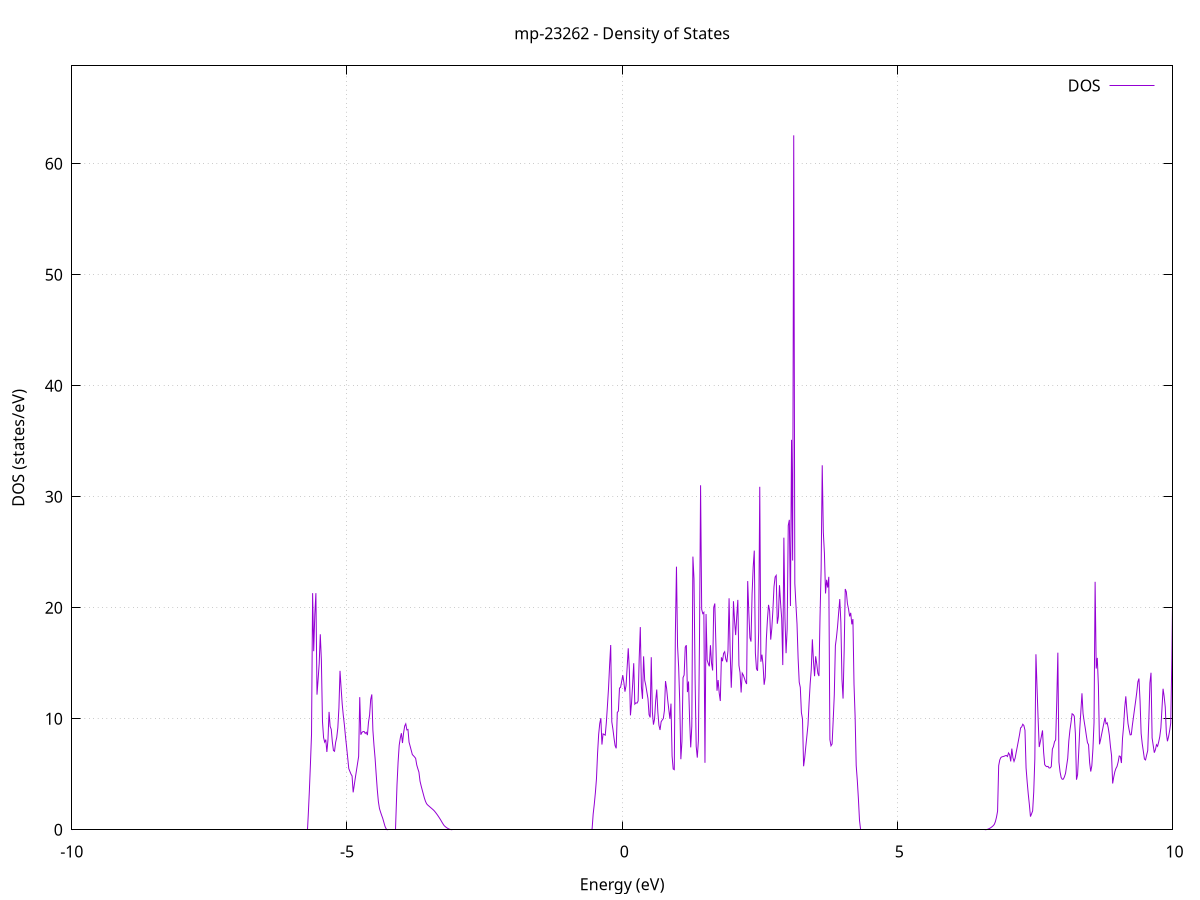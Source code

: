 set title 'mp-23262 - Density of States'
set xlabel 'Energy (eV)'
set ylabel 'DOS (states/eV)'
set grid
set xrange [-10:10]
set yrange [0:68.822]
set xzeroaxis lt -1
set terminal png size 800,600
set output 'mp-23262_dos_gnuplot.png'
plot '-' using 1:2 with lines title 'DOS'
-15.640700 0.000000
-15.620700 0.000000
-15.600800 0.000000
-15.580900 0.000000
-15.561000 0.000000
-15.541100 0.000000
-15.521200 0.000000
-15.501300 0.000000
-15.481400 0.000000
-15.461400 0.000000
-15.441500 0.000000
-15.421600 0.000000
-15.401700 0.000000
-15.381800 0.000000
-15.361900 0.000000
-15.342000 0.000000
-15.322000 0.000000
-15.302100 0.000000
-15.282200 0.000000
-15.262300 0.000000
-15.242400 0.000000
-15.222500 0.000000
-15.202600 0.000000
-15.182600 0.000000
-15.162700 0.000000
-15.142800 0.000000
-15.122900 0.000000
-15.103000 0.000000
-15.083100 0.000000
-15.063200 0.000000
-15.043300 0.000000
-15.023300 0.000000
-15.003400 0.000000
-14.983500 0.000000
-14.963600 0.000000
-14.943700 0.000000
-14.923800 0.000000
-14.903900 0.000000
-14.883900 0.000000
-14.864000 0.000000
-14.844100 0.000000
-14.824200 0.000000
-14.804300 0.000000
-14.784400 0.000000
-14.764500 0.000000
-14.744600 0.000000
-14.724600 0.000000
-14.704700 0.000000
-14.684800 0.000000
-14.664900 0.000000
-14.645000 0.000000
-14.625100 0.000000
-14.605200 0.000000
-14.585200 0.000000
-14.565300 0.000000
-14.545400 0.000000
-14.525500 0.000000
-14.505600 0.000000
-14.485700 0.000000
-14.465800 0.000000
-14.445900 0.000000
-14.425900 0.000000
-14.406000 0.000000
-14.386100 0.000000
-14.366200 0.000000
-14.346300 0.000000
-14.326400 0.000000
-14.306500 0.000000
-14.286500 0.000000
-14.266600 0.000000
-14.246700 0.000000
-14.226800 0.000000
-14.206900 0.000000
-14.187000 0.000000
-14.167100 0.000000
-14.147200 0.000000
-14.127200 0.000000
-14.107300 0.000000
-14.087400 0.000000
-14.067500 0.000000
-14.047600 0.000000
-14.027700 0.000000
-14.007800 0.000000
-13.987800 0.000000
-13.967900 0.000000
-13.948000 0.000000
-13.928100 0.000000
-13.908200 0.000000
-13.888300 0.000000
-13.868400 0.000000
-13.848400 0.000000
-13.828500 0.000600
-13.808600 0.086200
-13.788700 0.316700
-13.768800 0.692000
-13.748900 1.212200
-13.729000 2.128600
-13.709100 2.975200
-13.689100 3.678800
-13.669200 4.234900
-13.649300 4.682800
-13.629400 4.873300
-13.609500 5.018300
-13.589600 5.548600
-13.569700 5.315800
-13.549700 5.079300
-13.529800 5.215100
-13.509900 5.658200
-13.490000 6.479300
-13.470100 7.438400
-13.450200 9.059500
-13.430300 10.032800
-13.410400 12.647200
-13.390400 14.500500
-13.370500 14.176700
-13.350600 13.312500
-13.330700 14.646500
-13.310800 9.787900
-13.290900 8.956100
-13.271000 8.737600
-13.251000 10.447800
-13.231100 2.658100
-13.211200 2.073800
-13.191300 1.545200
-13.171400 1.072100
-13.151500 0.654700
-13.131600 0.292800
-13.111700 0.314400
-13.091700 3.090500
-13.071800 8.841800
-13.051900 7.377000
-13.032000 7.580000
-13.012100 7.919600
-12.992200 8.481900
-12.972300 8.206300
-12.952300 9.172700
-12.932400 8.916500
-12.912500 9.160100
-12.892600 12.389700
-12.872700 11.394000
-12.852800 11.550600
-12.832900 11.912300
-12.813000 12.377100
-12.793000 11.303400
-12.773100 16.802500
-12.753200 8.951900
-12.733300 8.179600
-12.713400 7.984900
-12.693500 9.134700
-12.673600 10.487100
-12.653600 12.825100
-12.633700 16.797800
-12.613800 25.737100
-12.593900 27.374400
-12.574000 17.101800
-12.554100 12.236100
-12.534200 11.849200
-12.514200 11.316200
-12.494300 10.768800
-12.474400 10.639000
-12.454500 8.621400
-12.434600 10.548500
-12.414700 11.652600
-12.394800 14.731200
-12.374900 15.708800
-12.354900 16.992500
-12.335000 21.203500
-12.315100 20.462000
-12.295200 19.482600
-12.275300 18.670700
-12.255400 17.675800
-12.235500 17.952100
-12.215500 18.846500
-12.195600 29.877800
-12.175700 24.888100
-12.155800 29.604800
-12.135900 27.565100
-12.116000 25.838500
-12.096100 35.758400
-12.076200 30.682000
-12.056200 24.053000
-12.036300 17.643600
-12.016400 0.236300
-11.996500 23.378700
-11.976600 37.508700
-11.956700 75.279300
-11.936800 39.257200
-11.916800 16.843500
-11.896900 0.000000
-11.877000 0.000000
-11.857100 0.000000
-11.837200 0.000000
-11.817300 0.000000
-11.797400 0.000000
-11.777500 0.000000
-11.757500 0.000000
-11.737600 0.000000
-11.717700 0.000000
-11.697800 0.000000
-11.677900 0.000000
-11.658000 0.000000
-11.638100 0.000000
-11.618100 0.000000
-11.598200 0.000000
-11.578300 0.000000
-11.558400 0.000000
-11.538500 0.000000
-11.518600 0.000000
-11.498700 0.000000
-11.478800 0.000000
-11.458800 0.000000
-11.438900 0.000000
-11.419000 0.000000
-11.399100 0.000000
-11.379200 0.000000
-11.359300 0.000000
-11.339400 0.000000
-11.319400 0.000000
-11.299500 0.000000
-11.279600 0.000000
-11.259700 0.000000
-11.239800 0.000000
-11.219900 0.000000
-11.200000 0.000000
-11.180100 0.000000
-11.160100 0.000000
-11.140200 0.000000
-11.120300 0.000000
-11.100400 0.000000
-11.080500 0.000000
-11.060600 0.000000
-11.040700 0.000000
-11.020700 0.000000
-11.000800 0.000000
-10.980900 0.000000
-10.961000 0.000000
-10.941100 0.000000
-10.921200 0.000000
-10.901300 0.000000
-10.881300 0.000000
-10.861400 0.000000
-10.841500 0.000000
-10.821600 0.000000
-10.801700 0.000000
-10.781800 0.000000
-10.761900 0.000000
-10.742000 0.000000
-10.722000 0.000000
-10.702100 0.000000
-10.682200 0.000000
-10.662300 0.000000
-10.642400 0.000000
-10.622500 0.000000
-10.602600 0.000000
-10.582600 0.000000
-10.562700 0.000000
-10.542800 0.000000
-10.522900 0.000000
-10.503000 0.000000
-10.483100 0.000000
-10.463200 0.000000
-10.443300 0.000000
-10.423300 0.000000
-10.403400 0.000000
-10.383500 0.000000
-10.363600 0.000000
-10.343700 0.000000
-10.323800 0.000000
-10.303900 0.000000
-10.283900 0.000000
-10.264000 0.000000
-10.244100 0.000000
-10.224200 0.000000
-10.204300 0.000000
-10.184400 0.000000
-10.164500 0.000000
-10.144600 0.000000
-10.124600 0.000000
-10.104700 0.000000
-10.084800 0.000000
-10.064900 0.000000
-10.045000 0.000000
-10.025100 0.000000
-10.005200 0.000000
-9.985200 0.000000
-9.965300 0.000000
-9.945400 0.000000
-9.925500 0.000000
-9.905600 0.000000
-9.885700 0.000000
-9.865800 0.000000
-9.845900 0.000000
-9.825900 0.000000
-9.806000 0.000000
-9.786100 0.000000
-9.766200 0.000000
-9.746300 0.000000
-9.726400 0.000000
-9.706500 0.000000
-9.686500 0.000000
-9.666600 0.000000
-9.646700 0.000000
-9.626800 0.000000
-9.606900 0.000000
-9.587000 0.000000
-9.567100 0.000000
-9.547100 0.000000
-9.527200 0.000000
-9.507300 0.000000
-9.487400 0.000000
-9.467500 0.000000
-9.447600 0.000000
-9.427700 0.000000
-9.407800 0.000000
-9.387800 0.000000
-9.367900 0.000000
-9.348000 0.000000
-9.328100 0.000000
-9.308200 0.000000
-9.288300 0.000000
-9.268400 0.000000
-9.248400 0.000000
-9.228500 0.000000
-9.208600 0.000000
-9.188700 0.000000
-9.168800 0.000000
-9.148900 0.000000
-9.129000 0.000000
-9.109100 0.000000
-9.089100 0.000000
-9.069200 0.000000
-9.049300 0.000000
-9.029400 0.000000
-9.009500 0.000000
-8.989600 0.000000
-8.969700 0.000000
-8.949700 0.000000
-8.929800 0.000000
-8.909900 0.000000
-8.890000 0.000000
-8.870100 0.000000
-8.850200 0.000000
-8.830300 0.000000
-8.810400 0.000000
-8.790400 0.000000
-8.770500 0.000000
-8.750600 0.000000
-8.730700 0.000000
-8.710800 0.000000
-8.690900 0.000000
-8.671000 0.000000
-8.651000 0.000000
-8.631100 0.000000
-8.611200 0.000000
-8.591300 0.000000
-8.571400 0.000000
-8.551500 0.000000
-8.531600 0.000000
-8.511700 0.000000
-8.491700 0.000000
-8.471800 0.000000
-8.451900 0.000000
-8.432000 0.000000
-8.412100 0.000000
-8.392200 0.000000
-8.372300 0.000000
-8.352300 0.000000
-8.332400 0.000000
-8.312500 0.000000
-8.292600 0.000000
-8.272700 0.000000
-8.252800 0.000000
-8.232900 0.000000
-8.212900 0.000000
-8.193000 0.000000
-8.173100 0.000000
-8.153200 0.000000
-8.133300 0.000000
-8.113400 0.000000
-8.093500 0.000000
-8.073600 0.000000
-8.053600 0.000000
-8.033700 0.000000
-8.013800 0.000000
-7.993900 0.000000
-7.974000 0.000000
-7.954100 0.000000
-7.934200 0.000000
-7.914200 0.000000
-7.894300 0.000000
-7.874400 0.000000
-7.854500 0.000000
-7.834600 0.000000
-7.814700 0.000000
-7.794800 0.000000
-7.774900 0.000000
-7.754900 0.000000
-7.735000 0.000000
-7.715100 0.000000
-7.695200 0.000000
-7.675300 0.000000
-7.655400 0.000000
-7.635500 0.000000
-7.615500 0.000000
-7.595600 0.000000
-7.575700 0.000000
-7.555800 0.000000
-7.535900 0.000000
-7.516000 0.000000
-7.496100 0.000000
-7.476200 0.000000
-7.456200 0.000000
-7.436300 0.000000
-7.416400 0.000000
-7.396500 0.000000
-7.376600 0.000000
-7.356700 0.000000
-7.336800 0.000000
-7.316800 0.000000
-7.296900 0.000000
-7.277000 0.000000
-7.257100 0.000000
-7.237200 0.000000
-7.217300 0.000000
-7.197400 0.000000
-7.177500 0.000000
-7.157500 0.000000
-7.137600 0.000000
-7.117700 0.000000
-7.097800 0.000000
-7.077900 0.000000
-7.058000 0.000000
-7.038100 0.000000
-7.018100 0.000000
-6.998200 0.000000
-6.978300 0.000000
-6.958400 0.000000
-6.938500 0.000000
-6.918600 0.000000
-6.898700 0.000000
-6.878800 0.000000
-6.858800 0.000000
-6.838900 0.000000
-6.819000 0.000000
-6.799100 0.000000
-6.779200 0.000000
-6.759300 0.000000
-6.739400 0.000000
-6.719400 0.000000
-6.699500 0.000000
-6.679600 0.000000
-6.659700 0.000000
-6.639800 0.000000
-6.619900 0.000000
-6.600000 0.000000
-6.580000 0.000000
-6.560100 0.000000
-6.540200 0.000000
-6.520300 0.000000
-6.500400 0.000000
-6.480500 0.000000
-6.460600 0.000000
-6.440700 0.000000
-6.420700 0.000000
-6.400800 0.000000
-6.380900 0.000000
-6.361000 0.000000
-6.341100 0.000000
-6.321200 0.000000
-6.301300 0.000000
-6.281300 0.000000
-6.261400 0.000000
-6.241500 0.000000
-6.221600 0.000000
-6.201700 0.000000
-6.181800 0.000000
-6.161900 0.000000
-6.142000 0.000000
-6.122000 0.000000
-6.102100 0.000000
-6.082200 0.000000
-6.062300 0.000000
-6.042400 0.000000
-6.022500 0.000000
-6.002600 0.000000
-5.982600 0.000000
-5.962700 0.000000
-5.942800 0.000000
-5.922900 0.000000
-5.903000 0.000000
-5.883100 0.000000
-5.863200 0.000000
-5.843300 0.000000
-5.823300 0.000000
-5.803400 0.000000
-5.783500 0.000000
-5.763600 0.000000
-5.743700 0.000000
-5.723800 0.000000
-5.703900 1.281700
-5.683900 3.437600
-5.664000 5.910500
-5.644100 8.583600
-5.624200 21.321000
-5.604300 16.091700
-5.584400 19.401500
-5.564500 21.318400
-5.544600 12.175300
-5.524600 13.535100
-5.504700 14.963400
-5.484800 17.611900
-5.464900 15.261200
-5.445000 9.753700
-5.425100 8.301800
-5.405200 7.899500
-5.385200 8.118800
-5.365300 7.009600
-5.345400 8.086100
-5.325500 10.619100
-5.305600 9.316400
-5.285700 9.045600
-5.265800 7.926300
-5.245800 7.143500
-5.225900 7.071700
-5.206000 7.877300
-5.186100 8.314400
-5.166200 9.180600
-5.146300 10.978100
-5.126400 14.319300
-5.106500 12.784500
-5.086500 11.331800
-5.066600 10.296300
-5.046700 9.441400
-5.026800 8.394000
-5.006900 7.474200
-4.987000 6.500600
-4.967100 5.512300
-4.947100 5.259500
-4.927200 5.019000
-4.907300 4.845500
-4.887400 3.370400
-4.867500 4.034000
-4.847600 4.702400
-4.827700 5.331900
-4.807800 5.969900
-4.787800 6.616300
-4.767900 11.949900
-4.748000 8.565900
-4.728100 8.771300
-4.708200 8.847000
-4.688300 8.854800
-4.668400 8.682900
-4.648400 8.783100
-4.628500 8.530000
-4.608600 9.698100
-4.588700 10.338500
-4.568800 11.745200
-4.548900 12.192900
-4.529000 8.967400
-4.509100 7.595200
-4.489100 6.446600
-4.469200 4.990400
-4.449300 3.622500
-4.429400 2.545100
-4.409500 1.911000
-4.389600 1.593400
-4.369700 1.297700
-4.349700 1.023900
-4.329800 0.675800
-4.309900 0.325000
-4.290000 0.101200
-4.270100 0.004400
-4.250200 0.000000
-4.230300 0.000000
-4.210400 0.000000
-4.190400 0.000000
-4.170500 0.000000
-4.150600 0.000000
-4.130700 0.000000
-4.110800 0.000000
-4.090900 4.052100
-4.071000 6.104000
-4.051000 7.616100
-4.031100 8.261400
-4.011200 8.699400
-3.991300 7.814400
-3.971400 8.714700
-3.951500 9.344000
-3.931600 9.543600
-3.911700 8.996400
-3.891700 9.037700
-3.871800 7.889000
-3.851900 7.527300
-3.832000 7.152600
-3.812100 6.773000
-3.792200 6.673900
-3.772300 6.561700
-3.752300 6.435400
-3.732400 5.845800
-3.712500 5.505600
-3.692600 5.194400
-3.672700 4.386200
-3.652800 3.966700
-3.632900 3.590500
-3.612900 3.219200
-3.593000 2.852800
-3.573100 2.558100
-3.553200 2.345600
-3.533300 2.232600
-3.513400 2.146600
-3.493500 2.060500
-3.473600 1.974400
-3.453600 1.888700
-3.433700 1.803300
-3.413800 1.704900
-3.393900 1.583600
-3.374000 1.454500
-3.354100 1.317400
-3.334200 1.172400
-3.314200 1.019500
-3.294300 0.858700
-3.274400 0.691400
-3.254500 0.525900
-3.234600 0.380700
-3.214700 0.289100
-3.194800 0.210100
-3.174900 0.143700
-3.154900 0.089800
-3.135000 0.048600
-3.115100 0.019900
-3.095200 0.003800
-3.075300 0.000000
-3.055400 0.000000
-3.035500 0.000000
-3.015500 0.000000
-2.995600 0.000000
-2.975700 0.000000
-2.955800 0.000000
-2.935900 0.000000
-2.916000 0.000000
-2.896100 0.000000
-2.876200 0.000000
-2.856200 0.000000
-2.836300 0.000000
-2.816400 0.000000
-2.796500 0.000000
-2.776600 0.000000
-2.756700 0.000000
-2.736800 0.000000
-2.716800 0.000000
-2.696900 0.000000
-2.677000 0.000000
-2.657100 0.000000
-2.637200 0.000000
-2.617300 0.000000
-2.597400 0.000000
-2.577500 0.000000
-2.557500 0.000000
-2.537600 0.000000
-2.517700 0.000000
-2.497800 0.000000
-2.477900 0.000000
-2.458000 0.000000
-2.438100 0.000000
-2.418100 0.000000
-2.398200 0.000000
-2.378300 0.000000
-2.358400 0.000000
-2.338500 0.000000
-2.318600 0.000000
-2.298700 0.000000
-2.278700 0.000000
-2.258800 0.000000
-2.238900 0.000000
-2.219000 0.000000
-2.199100 0.000000
-2.179200 0.000000
-2.159300 0.000000
-2.139400 0.000000
-2.119400 0.000000
-2.099500 0.000000
-2.079600 0.000000
-2.059700 0.000000
-2.039800 0.000000
-2.019900 0.000000
-2.000000 0.000000
-1.980000 0.000000
-1.960100 0.000000
-1.940200 0.000000
-1.920300 0.000000
-1.900400 0.000000
-1.880500 0.000000
-1.860600 0.000000
-1.840700 0.000000
-1.820700 0.000000
-1.800800 0.000000
-1.780900 0.000000
-1.761000 0.000000
-1.741100 0.000000
-1.721200 0.000000
-1.701300 0.000000
-1.681300 0.000000
-1.661400 0.000000
-1.641500 0.000000
-1.621600 0.000000
-1.601700 0.000000
-1.581800 0.000000
-1.561900 0.000000
-1.542000 0.000000
-1.522000 0.000000
-1.502100 0.000000
-1.482200 0.000000
-1.462300 0.000000
-1.442400 0.000000
-1.422500 0.000000
-1.402600 0.000000
-1.382600 0.000000
-1.362700 0.000000
-1.342800 0.000000
-1.322900 0.000000
-1.303000 0.000000
-1.283100 0.000000
-1.263200 0.000000
-1.243300 0.000000
-1.223300 0.000000
-1.203400 0.000000
-1.183500 0.000000
-1.163600 0.000000
-1.143700 0.000000
-1.123800 0.000000
-1.103900 0.000000
-1.083900 0.000000
-1.064000 0.000000
-1.044100 0.000000
-1.024200 0.000000
-1.004300 0.000000
-0.984400 0.000000
-0.964500 0.000000
-0.944500 0.000000
-0.924600 0.000000
-0.904700 0.000000
-0.884800 0.000000
-0.864900 0.000000
-0.845000 0.000000
-0.825100 0.000000
-0.805200 0.000000
-0.785200 0.000000
-0.765300 0.000000
-0.745400 0.000000
-0.725500 0.000000
-0.705600 0.000000
-0.685700 0.000000
-0.665800 0.000000
-0.645800 0.000000
-0.625900 0.000000
-0.606000 0.000000
-0.586100 0.000000
-0.566200 0.000000
-0.546300 0.045400
-0.526400 1.420400
-0.506500 2.290700
-0.486500 3.326000
-0.466600 4.589600
-0.446700 6.873400
-0.426800 8.591400
-0.406900 9.580500
-0.387000 10.061200
-0.367100 7.678700
-0.347100 8.641700
-0.327200 8.582800
-0.307300 8.522500
-0.287400 9.643100
-0.267500 11.153400
-0.247600 12.748000
-0.227700 14.838100
-0.207800 16.647500
-0.187800 9.723700
-0.167900 9.072500
-0.148000 8.275700
-0.128100 7.581400
-0.108200 7.337900
-0.088300 10.568800
-0.068400 10.697200
-0.048400 12.764000
-0.028500 12.837700
-0.008600 13.373500
0.011300 13.925800
0.031200 13.281200
0.051100 12.445000
0.071000 12.983600
0.090900 14.624700
0.110900 16.349900
0.130800 14.411800
0.150700 10.307000
0.170600 11.431500
0.190500 13.095800
0.210400 15.007800
0.230300 11.320000
0.250300 11.432500
0.270200 11.411700
0.290100 11.602400
0.310000 15.476300
0.329900 18.262500
0.349800 12.875500
0.369700 11.796600
0.389600 15.626000
0.409600 13.477500
0.429500 13.020000
0.449400 12.404800
0.469300 11.814800
0.489200 10.363300
0.509100 10.122100
0.529000 15.548600
0.549000 10.614200
0.568900 9.472600
0.588800 9.971100
0.608700 11.600500
0.628600 12.634000
0.648500 10.609900
0.668400 9.418600
0.688400 8.991800
0.708300 9.731900
0.728200 9.886900
0.748100 10.019300
0.768000 10.745400
0.787900 13.395300
0.807800 12.739600
0.827700 11.705000
0.847700 10.830800
0.867600 9.994900
0.887500 11.365100
0.907400 6.649100
0.927300 5.480500
0.947200 5.416600
0.967100 17.652100
0.987100 23.701200
1.007000 16.532900
1.026900 14.625500
1.046800 11.466500
1.066700 6.356600
1.086600 7.952500
1.106500 13.706700
1.126400 13.937900
1.146400 16.450500
1.166300 16.627500
1.186200 12.401800
1.206100 13.356700
1.226000 9.903200
1.245900 7.423300
1.265800 9.337200
1.285800 24.608300
1.305700 22.596800
1.325600 13.582300
1.345500 7.525900
1.365400 6.501100
1.385300 8.033900
1.405200 16.975200
1.425100 31.035200
1.445100 19.864500
1.465000 19.475400
1.484900 19.590000
1.504800 6.034400
1.524700 19.432200
1.544600 15.300200
1.564500 14.975500
1.584500 14.726900
1.604400 16.628200
1.624300 15.006100
1.644200 14.351500
1.664100 20.036100
1.684000 20.385000
1.703900 16.613700
1.723800 12.524500
1.743800 13.488100
1.763700 12.313100
1.783600 11.601600
1.803500 15.534800
1.823400 15.188200
1.843300 15.895100
1.863200 16.042600
1.883200 15.376200
1.903100 15.098300
1.923000 16.132100
1.942900 20.858100
1.962800 15.993700
1.982700 12.799200
2.002600 15.578700
2.022600 20.591200
2.042500 18.824200
2.062400 17.539000
2.082300 19.228900
2.102200 20.711500
2.122100 14.812900
2.142000 14.172500
2.161900 12.369100
2.181900 14.109400
2.201800 13.931100
2.221700 13.650400
2.241600 13.337500
2.261500 13.132700
2.281400 22.408200
2.301300 19.618800
2.321300 17.308800
2.341200 16.954000
2.361100 21.263500
2.381000 23.673000
2.400900 25.148800
2.420800 15.922600
2.440700 14.505400
2.460600 14.325500
2.480600 17.802800
2.500500 30.896800
2.520400 15.140700
2.540300 15.775600
2.560200 14.883100
2.580100 13.064900
2.600000 13.745800
2.620000 17.172800
2.639900 18.934700
2.659800 20.263200
2.679700 19.735900
2.699600 17.129800
2.719500 18.142600
2.739400 19.824200
2.759300 21.891500
2.779300 22.769600
2.799200 22.915400
2.819100 18.559100
2.839000 19.207100
2.858900 22.032300
2.878800 20.422500
2.898700 19.054800
2.918700 14.842400
2.938600 26.317600
2.958500 19.024300
2.978400 15.911700
2.998300 18.088700
3.018200 27.412800
3.038100 27.922300
3.058000 20.159800
3.078000 35.131900
3.097900 24.256800
3.117800 62.565900
3.137700 22.192500
3.157600 20.297400
3.177500 18.533300
3.197400 15.455000
3.217400 13.297200
3.237300 12.820800
3.257200 10.552100
3.277100 9.975900
3.297000 5.721600
3.316900 6.471300
3.336800 7.488300
3.356800 8.453200
3.376700 9.443600
3.396600 11.432600
3.416500 13.153200
3.436400 14.432500
3.456300 17.153700
3.476200 15.200900
3.496100 13.836200
3.516100 15.629000
3.536000 14.956000
3.555900 14.094100
3.575800 13.848800
3.595700 19.236600
3.615600 23.498000
3.635500 32.841800
3.655500 26.806800
3.675400 24.902000
3.695300 21.289800
3.715200 22.523300
3.735100 21.821900
3.755000 22.789900
3.774900 8.125000
3.794800 7.566000
3.814800 7.732300
3.834700 9.844300
3.854600 12.140800
3.874500 16.575900
3.894400 17.339700
3.914300 18.320700
3.934200 19.561600
3.954200 20.785200
3.974100 18.696800
3.994000 13.553200
4.013900 11.819300
4.033800 16.061200
4.053700 21.691900
4.073600 21.431000
4.093500 20.366100
4.113500 19.895000
4.133400 19.221300
4.153300 19.544400
4.173200 18.508100
4.193100 18.984600
4.213000 13.120700
4.232900 10.224500
4.252900 5.785900
4.272800 4.454700
4.292700 2.809000
4.312600 0.858900
4.332500 0.026300
4.352400 0.000000
4.372300 0.000000
4.392200 0.000000
4.412200 0.000000
4.432100 0.000000
4.452000 0.000000
4.471900 0.000000
4.491800 0.000000
4.511700 0.000000
4.531600 0.000000
4.551600 0.000000
4.571500 0.000000
4.591400 0.000000
4.611300 0.000000
4.631200 0.000000
4.651100 0.000000
4.671000 0.000000
4.690900 0.000000
4.710900 0.000000
4.730800 0.000000
4.750700 0.000000
4.770600 0.000000
4.790500 0.000000
4.810400 0.000000
4.830300 0.000000
4.850300 0.000000
4.870200 0.000000
4.890100 0.000000
4.910000 0.000000
4.929900 0.000000
4.949800 0.000000
4.969700 0.000000
4.989700 0.000000
5.009600 0.000000
5.029500 0.000000
5.049400 0.000000
5.069300 0.000000
5.089200 0.000000
5.109100 0.000000
5.129000 0.000000
5.149000 0.000000
5.168900 0.000000
5.188800 0.000000
5.208700 0.000000
5.228600 0.000000
5.248500 0.000000
5.268400 0.000000
5.288400 0.000000
5.308300 0.000000
5.328200 0.000000
5.348100 0.000000
5.368000 0.000000
5.387900 0.000000
5.407800 0.000000
5.427700 0.000000
5.447700 0.000000
5.467600 0.000000
5.487500 0.000000
5.507400 0.000000
5.527300 0.000000
5.547200 0.000000
5.567100 0.000000
5.587100 0.000000
5.607000 0.000000
5.626900 0.000000
5.646800 0.000000
5.666700 0.000000
5.686600 0.000000
5.706500 0.000000
5.726400 0.000000
5.746400 0.000000
5.766300 0.000000
5.786200 0.000000
5.806100 0.000000
5.826000 0.000000
5.845900 0.000000
5.865800 0.000000
5.885800 0.000000
5.905700 0.000000
5.925600 0.000000
5.945500 0.000000
5.965400 0.000000
5.985300 0.000000
6.005200 0.000000
6.025100 0.000000
6.045100 0.000000
6.065000 0.000000
6.084900 0.000000
6.104800 0.000000
6.124700 0.000000
6.144600 0.000000
6.164500 0.000000
6.184500 0.000000
6.204400 0.000000
6.224300 0.000000
6.244200 0.000000
6.264100 0.000000
6.284000 0.000000
6.303900 0.000000
6.323900 0.000000
6.343800 0.000000
6.363700 0.000000
6.383600 0.000000
6.403500 0.000000
6.423400 0.000000
6.443300 0.000000
6.463200 0.000000
6.483200 0.000000
6.503100 0.000000
6.523000 0.000000
6.542900 0.000000
6.562800 0.000000
6.582700 0.000000
6.602600 0.004400
6.622600 0.020500
6.642500 0.048500
6.662400 0.088300
6.682300 0.140000
6.702200 0.203600
6.722100 0.278900
6.742000 0.366200
6.761900 0.485000
6.781900 0.734900
6.801800 1.129700
6.821700 1.671600
6.841600 5.775100
6.861500 6.292200
6.881400 6.506400
6.901300 6.572200
6.921300 6.596500
6.941200 6.625700
6.961100 6.672600
6.981000 6.693000
7.000900 6.603400
7.020800 6.922200
7.040700 6.762700
7.060600 6.157800
7.080600 7.311800
7.100500 6.493700
7.120400 6.160600
7.140300 6.447300
7.160200 6.982300
7.180100 7.492800
7.200000 8.016300
7.220000 8.552800
7.239900 9.178900
7.259800 9.267700
7.279700 9.508600
7.299600 9.392700
7.319500 8.967100
7.339400 5.571200
7.359300 4.313300
7.379300 3.212900
7.399200 2.269600
7.419100 1.186700
7.439000 1.434800
7.458900 1.703800
7.478800 3.414100
7.498700 6.405800
7.518700 15.810600
7.538600 12.824500
7.558500 9.964000
7.578400 7.454600
7.598300 7.931600
7.618200 8.430100
7.638100 8.950100
7.658100 7.007300
7.678000 5.866500
7.697900 5.740200
7.717800 5.684400
7.737700 5.712600
7.757600 5.570600
7.777500 5.571300
7.797400 5.689600
7.817400 7.266200
7.837300 7.508600
7.857200 7.942700
7.877100 8.099000
7.897000 11.549500
7.916900 15.952700
7.936800 6.099500
7.956800 5.221000
7.976700 4.711700
7.996600 4.549100
8.016500 4.562800
8.036400 4.771300
8.056300 5.085300
8.076200 5.760400
8.096100 6.433200
8.116100 8.005500
8.136000 8.963300
8.155900 9.664900
8.175800 10.452300
8.195700 10.385400
8.215600 10.230300
8.235500 8.652100
8.255500 4.512000
8.275400 4.956300
8.295300 6.927600
8.315200 9.084300
8.335100 10.671800
8.355000 12.293100
8.374900 10.468800
8.394800 9.785700
8.414800 9.159700
8.434700 8.473600
8.454600 7.854900
8.474500 7.660400
8.494400 6.042200
8.514300 5.246600
8.534200 5.765500
8.554200 7.292100
8.574100 9.644400
8.594000 22.342600
8.613900 14.525500
8.633800 15.487200
8.653700 12.958600
8.673600 7.697900
8.693500 8.125300
8.713500 8.631400
8.733400 9.123000
8.753300 9.615600
8.773200 10.091700
8.793100 9.543400
8.813000 9.632000
8.832900 9.170600
8.852900 8.508800
8.872800 7.493500
8.892700 6.679900
8.912600 4.170000
8.932500 4.753300
8.952400 5.231300
8.972300 5.525400
8.992200 5.710900
9.012200 6.097900
9.032100 6.647500
9.052000 6.609200
9.071900 6.014400
9.091800 8.235900
9.111700 9.341400
9.131600 10.987400
9.151600 12.021400
9.171500 10.666200
9.191400 9.579500
9.211300 9.013800
9.231200 8.550400
9.251100 8.568300
9.271000 9.422400
9.291000 10.159000
9.310900 10.897200
9.330800 11.612400
9.350700 12.382300
9.370600 13.324000
9.390500 13.623400
9.410400 11.603000
9.430300 8.668700
9.450300 7.745700
9.470200 7.070900
9.490100 6.374700
9.510000 6.292300
9.529900 6.731700
9.549800 7.136600
9.569700 9.894200
9.589700 13.237100
9.609600 14.147900
9.629500 8.274500
9.649400 7.605300
9.669300 6.946900
9.689200 7.210200
9.709100 7.665000
9.729000 7.522700
9.749000 7.917200
9.768900 8.389700
9.788800 9.181700
9.808700 10.910200
9.828600 12.705300
9.848500 12.008500
9.868400 11.059100
9.888400 8.698100
9.908300 7.974700
9.928200 8.383400
9.948100 8.935300
9.968000 9.615600
9.987900 15.340300
10.007800 23.380800
10.027700 13.837500
10.047700 9.489000
10.067600 8.086000
10.087500 5.390500
10.107400 9.120000
10.127300 18.822100
10.147200 14.534800
10.167100 13.886500
10.187100 20.165900
10.207000 11.807800
10.226900 11.094700
10.246800 11.588100
10.266700 18.154400
10.286600 4.940800
10.306500 8.701200
10.326400 17.326500
10.346400 18.328400
10.366300 17.891500
10.386200 13.321500
10.406100 10.076500
10.426000 11.856200
10.445900 11.679300
10.465800 11.315700
10.485800 11.996500
10.505700 14.011100
10.525600 14.051900
10.545500 15.784900
10.565400 17.200100
10.585300 18.431800
10.605200 18.981800
10.625200 18.372100
10.645100 17.427900
10.665000 15.726000
10.684900 14.269600
10.704800 14.581200
10.724700 11.588800
10.744600 10.322800
10.764500 13.267900
10.784500 18.605200
10.804400 23.998400
10.824300 25.916000
10.844200 22.037400
10.864100 27.941800
10.884000 9.908600
10.903900 7.918800
10.923900 8.930500
10.943800 10.784200
10.963700 13.496700
10.983600 11.751200
11.003500 10.742100
11.023400 9.046900
11.043300 8.498200
11.063200 8.436900
11.083200 8.622700
11.103100 9.267700
11.123000 10.597800
11.142900 11.407800
11.162800 12.282200
11.182700 13.214900
11.202600 15.520400
11.222600 18.262800
11.242500 11.978500
11.262400 10.113300
11.282300 7.485500
11.302200 7.052500
11.322100 7.627000
11.342000 9.234800
11.361900 10.643000
11.381900 11.335300
11.401800 9.811100
11.421700 9.773800
11.441600 8.199900
11.461500 8.946400
11.481400 9.269500
11.501300 9.390300
11.521300 10.295300
11.541200 10.708400
11.561100 10.958900
11.581000 9.977200
11.600900 8.322000
11.620800 9.404500
11.640700 8.711500
11.660600 8.008100
11.680600 7.179800
11.700500 6.096300
11.720400 3.732700
11.740300 2.995800
11.760200 2.270900
11.780100 1.557900
11.800000 0.831600
11.820000 0.095000
11.839900 0.000000
11.859800 0.000000
11.879700 0.000000
11.899600 0.000000
11.919500 0.000000
11.939400 0.000000
11.959300 0.000000
11.979300 0.000000
11.999200 0.000000
12.019100 0.000000
12.039000 0.000000
12.058900 0.000000
12.078800 0.000000
12.098700 0.000000
12.118700 0.000000
12.138600 0.000000
12.158500 0.000000
12.178400 0.000000
12.198300 0.000000
12.218200 0.000000
12.238100 0.000000
12.258100 0.000000
12.278000 0.000000
12.297900 0.000000
12.317800 0.000000
12.337700 0.000000
12.357600 0.000000
12.377500 0.000000
12.397400 0.000000
12.417400 0.000000
12.437300 0.000000
12.457200 0.000000
12.477100 0.000000
12.497000 0.000000
12.516900 0.000000
12.536800 0.000000
12.556800 0.000000
12.576700 0.000000
12.596600 0.000000
12.616500 0.000000
12.636400 0.000000
12.656300 0.000000
12.676200 0.000000
12.696100 0.000000
12.716100 0.000000
12.736000 0.000000
12.755900 0.000000
12.775800 0.000000
12.795700 0.000000
12.815600 0.000000
12.835500 0.000000
12.855500 0.000000
12.875400 0.000000
12.895300 0.000000
12.915200 0.000000
12.935100 0.000000
12.955000 0.000000
12.974900 0.000000
12.994800 0.000000
13.014800 0.000000
13.034700 0.000000
13.054600 0.000000
13.074500 0.000000
13.094400 0.000000
13.114300 0.000000
13.134200 0.000000
13.154200 0.302300
13.174100 1.055100
13.194000 1.563200
13.213900 2.196000
13.233800 2.912900
13.253700 3.713800
13.273600 4.594700
13.293500 5.652000
13.313500 10.813400
13.333400 9.947000
13.353300 11.197200
13.373200 14.560700
13.393100 13.979000
13.413000 19.042900
13.432900 25.006500
13.452900 16.274000
13.472800 13.510600
13.492700 10.387600
13.512600 11.625000
13.532500 11.993600
13.552400 8.601000
13.572300 4.571500
13.592300 1.422100
13.612200 0.000000
13.632100 0.000000
13.652000 0.254300
13.671900 0.670100
13.691800 1.168900
13.711700 1.750700
13.731600 2.415400
13.751600 3.163000
13.771500 3.839000
13.791400 4.943300
13.811300 6.458800
13.831200 8.516200
13.851100 10.589700
13.871000 12.299300
13.891000 12.774100
13.910900 10.650800
13.930800 8.585300
13.950700 6.771400
13.970600 4.665700
13.990500 4.586600
14.010400 11.579400
14.030300 20.978100
14.050300 23.970600
14.070200 15.346700
14.090100 8.575700
14.110000 6.422000
14.129900 3.166900
14.149800 2.503900
14.169700 11.718500
14.189700 5.583500
14.209600 5.706700
14.229500 6.538300
14.249400 5.945100
14.269300 6.435400
14.289200 6.982900
14.309100 4.778900
14.329000 5.035600
14.349000 5.756800
14.368900 6.560000
14.388800 7.725200
14.408700 11.342000
14.428600 12.786000
14.448500 12.053700
14.468400 10.957400
14.488400 5.983600
14.508300 4.994800
14.528200 4.653100
14.548100 4.793300
14.568000 5.639500
14.587900 6.629400
14.607800 7.747500
14.627700 9.850300
14.647700 9.658200
14.667600 8.111800
14.687500 6.519500
14.707400 5.813500
14.727300 5.228800
14.747200 4.997400
14.767100 4.906200
14.787100 4.911100
14.807000 4.722700
14.826900 4.850400
14.846800 5.409900
14.866700 6.387100
14.886600 7.629800
14.906500 8.923100
14.926500 10.019400
14.946400 11.044600
14.966300 11.020800
14.986200 10.468800
15.006100 11.342200
15.026000 13.676200
15.045900 15.157500
15.065800 16.709400
15.085800 13.739600
15.105700 13.799600
15.125600 12.537300
15.145500 11.210300
15.165400 9.932700
15.185300 9.157900
15.205200 9.153400
15.225200 8.996500
15.245100 9.590700
15.265000 11.048300
15.284900 12.436900
15.304800 14.785400
15.324700 12.819100
15.344600 12.606400
15.364500 9.464100
15.384500 8.440000
15.404400 7.601700
15.424300 4.791000
15.444200 4.619100
15.464100 4.431600
15.484000 4.773500
15.503900 6.210000
15.523900 9.475200
15.543800 10.223900
15.563700 11.639600
15.583600 16.496100
15.603500 12.503800
15.623400 11.198600
15.643300 10.220500
15.663200 9.959300
15.683200 10.503000
15.703100 10.841100
15.723000 10.747100
15.742900 10.618000
15.762800 9.840800
15.782700 9.930000
15.802600 9.751400
15.822600 9.648400
15.842500 8.847500
15.862400 8.317700
15.882300 8.227700
15.902200 8.199700
15.922100 8.169400
15.942000 8.197100
15.961900 9.132500
15.981900 10.115200
16.001800 9.168500
16.021700 7.263000
16.041600 5.473200
16.061500 5.359600
16.081400 5.549400
16.101300 5.772200
16.121300 7.037300
16.141200 6.565600
16.161100 6.162500
16.181000 6.515000
16.200900 7.225700
16.220800 8.194800
16.240700 9.052400
16.260600 11.245100
16.280600 10.192900
16.300500 9.437900
16.320400 12.022600
16.340300 9.701000
16.360200 8.631200
16.380100 9.157100
16.400000 7.860400
16.420000 7.040300
16.439900 9.915700
16.459800 10.431300
16.479700 13.644500
16.499600 14.896000
16.519500 13.233900
16.539400 13.920700
16.559400 14.024100
16.579300 14.542500
16.599200 12.703400
16.619100 11.403800
16.639000 10.372100
16.658900 9.680300
16.678800 9.526500
16.698700 8.943300
16.718700 8.798700
16.738600 8.746200
16.758500 8.721500
16.778400 7.982600
16.798300 7.673200
16.818200 8.025200
16.838100 8.633400
16.858100 9.287600
16.878000 9.949600
16.897900 10.312700
16.917800 11.964200
16.937700 12.493500
16.957600 14.433700
16.977500 8.979400
16.997400 4.934000
17.017400 3.703600
17.037300 6.410600
17.057200 10.197300
17.077100 12.757900
17.097000 14.309700
17.116900 15.745500
17.136800 16.567300
17.156800 16.706600
17.176700 14.630800
17.196600 9.399100
17.216500 19.139800
17.236400 13.067100
17.256300 8.378100
17.276200 8.347900
17.296100 8.374700
17.316100 8.380100
17.336000 9.237800
17.355900 10.341100
17.375800 11.968600
17.395700 12.489100
17.415600 11.703300
17.435500 12.352800
17.455500 12.224200
17.475400 8.005700
17.495300 7.168100
17.515200 8.593100
17.535100 10.286100
17.555000 11.806800
17.574900 13.783800
17.594800 12.638300
17.614800 17.408900
17.634700 10.196800
17.654600 7.715800
17.674500 6.273300
17.694400 4.520900
17.714300 4.472600
17.734200 4.799000
17.754200 5.837000
17.774100 9.418900
17.794000 8.711800
17.813900 8.181400
17.833800 7.753000
17.853700 6.730200
17.873600 8.134400
17.893600 10.342100
17.913500 10.044000
17.933400 11.308900
17.953300 10.764000
17.973200 10.235200
17.993100 9.417500
18.013000 9.268800
18.032900 9.756900
18.052900 9.203500
18.072800 9.478500
18.092700 8.707600
18.112600 7.644600
18.132500 7.013000
18.152400 8.481000
18.172300 10.235000
18.192300 12.296800
18.212200 11.145600
18.232100 11.879900
18.252000 12.202900
18.271900 10.567600
18.291800 9.233400
18.311700 9.336500
18.331600 9.490500
18.351600 8.943200
18.371500 8.515000
18.391400 8.096400
18.411300 7.641400
18.431200 17.019400
18.451100 7.831100
18.471000 7.794400
18.491000 12.334400
18.510900 20.681300
18.530800 16.323700
18.550700 12.533500
18.570600 9.660100
18.590500 8.078800
18.610400 7.874100
18.630300 7.496100
18.650300 11.810200
18.670200 12.114000
18.690100 12.317800
18.710000 13.596800
18.729900 11.704500
18.749800 10.658600
18.769700 9.286000
18.789700 7.624000
18.809600 9.206700
18.829500 9.403600
18.849400 10.234900
18.869300 8.156000
18.889200 8.060300
18.909100 8.345200
18.929000 10.169000
18.949000 10.926000
18.968900 11.742800
18.988800 12.470000
19.008700 12.794000
19.028600 13.569200
19.048500 13.688600
19.068400 9.383000
19.088400 7.595600
19.108300 6.303500
19.128200 5.788100
19.148100 10.286300
19.168000 10.800300
19.187900 12.910200
19.207800 15.523100
19.227800 16.422700
19.247700 11.810700
19.267600 10.842700
19.287500 9.732500
19.307400 8.082600
19.327300 6.963500
19.347200 6.085200
19.367100 6.163000
19.387100 7.320100
19.407000 12.353700
19.426900 9.412700
19.446800 10.351800
19.466700 12.189600
19.486600 14.942800
19.506500 15.715000
19.526500 16.204900
19.546400 16.241300
19.566300 15.548700
19.586200 13.740600
19.606100 12.407300
19.626000 10.155300
19.645900 8.479700
19.665800 8.240600
19.685800 10.079300
19.705700 14.018600
19.725600 20.463000
19.745500 14.257500
19.765400 11.535400
19.785300 10.739400
19.805200 10.233200
19.825200 7.869100
19.845100 9.490800
19.865000 13.873400
19.884900 15.238700
19.904800 12.674600
19.924700 11.945400
19.944600 10.921500
19.964500 11.528300
19.984500 14.377400
20.004400 19.998200
20.024300 20.137100
20.044200 15.119500
20.064100 10.410800
20.084000 9.449700
20.103900 8.599900
20.123900 11.067600
20.143800 12.268200
20.163700 12.328000
20.183600 8.997300
20.203500 7.762500
20.223400 8.015200
20.243300 8.650800
20.263200 9.849700
20.283200 9.860400
20.303100 10.729800
20.323000 9.672600
20.342900 9.819200
20.362800 9.772500
20.382700 9.810000
20.402600 10.066100
20.422600 10.802500
20.442500 11.514100
20.462400 12.341900
20.482300 13.427800
20.502200 12.081200
20.522100 10.309500
20.542000 9.726000
20.561900 10.510800
20.581900 11.476000
20.601800 11.206300
20.621700 10.230800
20.641600 9.618800
20.661500 9.248300
20.681400 8.888800
20.701300 11.602900
20.721300 12.346600
20.741200 15.476900
20.761100 15.509600
20.781000 16.533600
20.800900 17.589600
20.820800 16.218800
20.840700 15.027900
20.860700 14.906600
20.880600 14.145900
20.900500 12.463000
20.920400 12.896100
20.940300 12.703600
20.960200 13.281000
20.980100 12.866800
21.000000 12.467200
21.020000 12.551900
21.039900 12.986200
21.059800 13.123000
21.079700 12.572900
21.099600 10.157100
21.119500 9.784200
21.139400 10.874000
21.159400 12.016800
21.179300 13.749500
21.199200 15.761700
21.219100 17.168300
21.239000 15.333700
21.258900 14.403000
21.278800 12.050300
21.298700 12.135200
21.318700 12.558400
21.338600 13.849400
21.358500 14.451600
21.378400 13.777500
21.398300 13.694400
21.418200 14.789300
21.438100 16.737400
21.458100 16.181100
21.478000 19.274300
21.497900 24.345500
21.517800 10.784900
21.537700 9.632700
21.557600 11.052200
21.577500 11.528400
21.597400 12.575800
21.617400 13.476800
21.637300 13.069400
21.657200 13.149600
21.677100 16.272000
21.697000 20.599200
21.716900 18.367800
21.736800 12.582100
21.756800 11.600300
21.776700 11.265000
21.796600 12.298400
21.816500 13.590900
21.836400 14.304700
21.856300 14.683000
21.876200 14.491400
21.896100 15.574100
21.916100 14.880100
21.936000 13.480100
21.955900 11.987100
21.975800 10.646600
21.995700 9.829500
22.015600 11.003700
22.035500 11.803800
22.055500 14.744700
22.075400 20.655200
22.095300 23.288600
22.115200 21.201000
22.135100 18.727400
22.155000 15.380200
22.174900 14.634600
22.194900 13.604100
22.214800 9.773100
22.234700 9.188400
22.254600 7.582800
22.274500 7.295600
22.294400 6.675600
22.314300 4.101500
22.334200 1.764500
22.354200 0.746500
22.374100 0.047700
22.394000 0.000000
22.413900 0.000000
22.433800 0.000000
22.453700 0.000000
22.473600 0.000000
22.493600 0.000000
22.513500 0.000000
22.533400 0.000000
22.553300 0.000000
22.573200 0.000000
22.593100 0.000000
22.613000 0.000000
22.632900 0.000000
22.652900 0.000000
22.672800 0.000000
22.692700 0.000000
22.712600 0.000000
22.732500 0.000000
22.752400 0.000000
22.772300 0.000000
22.792300 0.000000
22.812200 0.000000
22.832100 0.000000
22.852000 0.000000
22.871900 0.000000
22.891800 0.000000
22.911700 0.000000
22.931600 0.000000
22.951600 0.000000
22.971500 0.000000
22.991400 0.000000
23.011300 0.000000
23.031200 0.000000
23.051100 0.000000
23.071000 0.000000
23.091000 0.000000
23.110900 0.000000
23.130800 0.000000
23.150700 0.000000
23.170600 0.000000
23.190500 0.000000
23.210400 0.000000
23.230300 0.000000
23.250300 0.000000
23.270200 0.000000
23.290100 0.000000
23.310000 0.000000
23.329900 0.000000
23.349800 0.000000
23.369700 0.000000
23.389700 0.000000
23.409600 0.000000
23.429500 0.000000
23.449400 0.000000
23.469300 0.000000
23.489200 0.000000
23.509100 0.000000
23.529000 0.000000
23.549000 0.000000
23.568900 0.000000
23.588800 0.000000
23.608700 0.000000
23.628600 0.000000
23.648500 0.000000
23.668400 0.000000
23.688400 0.000000
23.708300 0.000000
23.728200 0.000000
23.748100 0.000000
23.768000 0.000000
23.787900 0.000000
23.807800 0.000000
23.827800 0.000000
23.847700 0.000000
23.867600 0.000000
23.887500 0.000000
23.907400 0.000000
23.927300 0.000000
23.947200 0.000000
23.967100 0.000000
23.987100 0.000000
24.007000 0.000000
24.026900 0.000000
24.046800 0.000000
24.066700 0.000000
24.086600 0.000000
24.106500 0.000000
24.126500 0.000000
24.146400 0.000000
24.166300 0.000000
24.186200 0.000000
e
